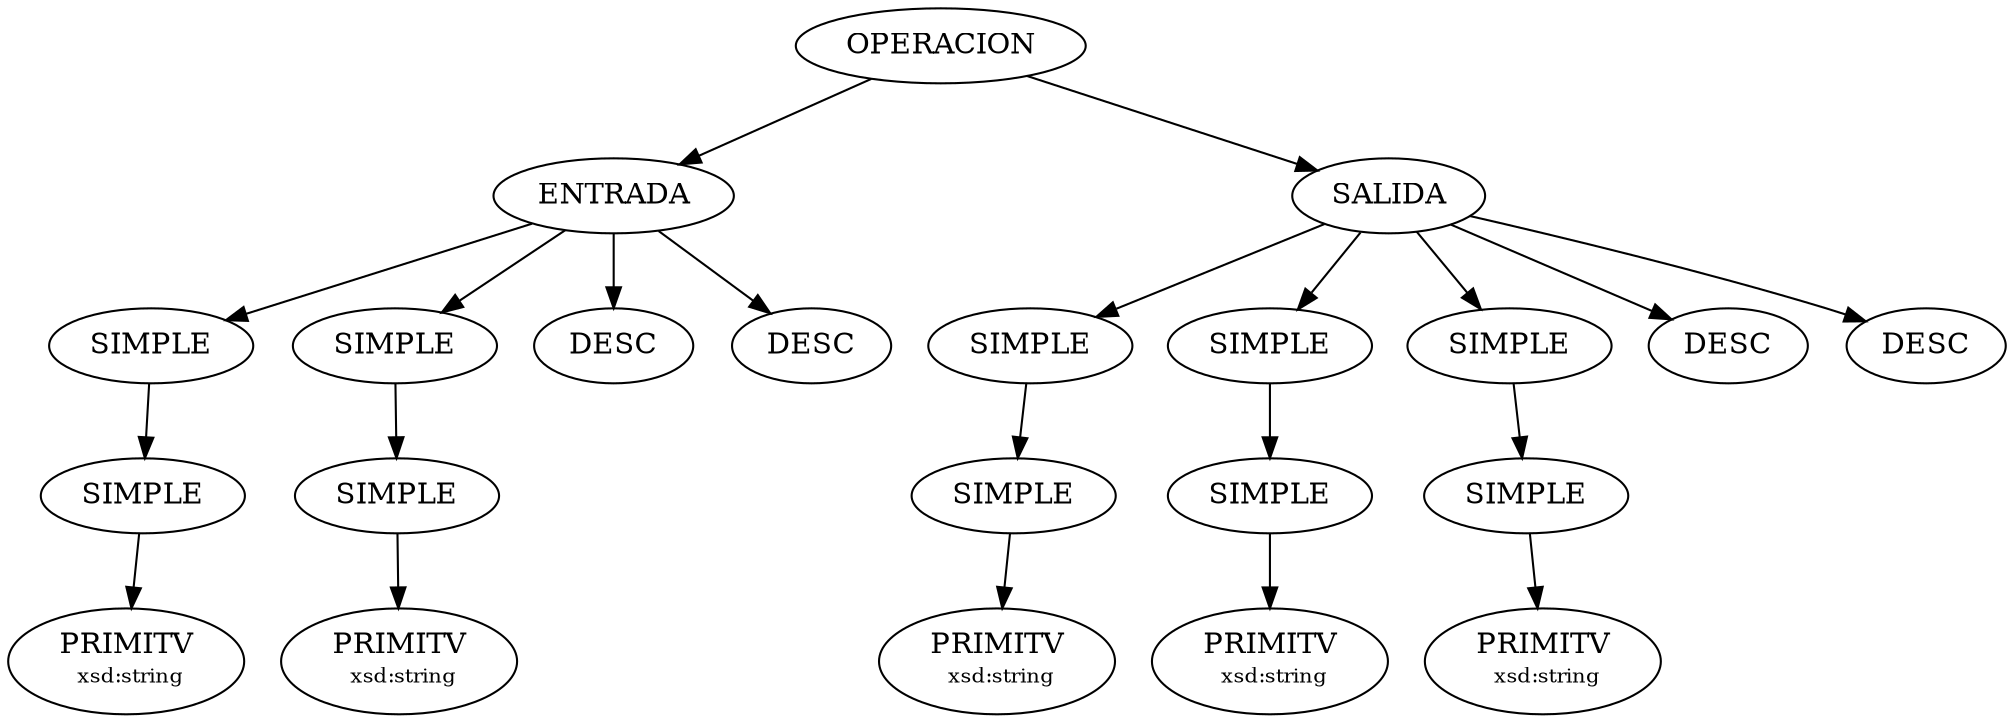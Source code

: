 digraph G
{
N0R0n0 [label="OPERACION"];
N1R0n0 [label="ENTRADA"];
N2R1n0 [label="SIMPLE"];
N3R3n0 [label="SIMPLE"];
N4R3n0 [label=<PRIMITV<BR/> <FONT POINT-SIZE="10">xsd:string</FONT>>];
N2R1n1 [label="SIMPLE"];
N3R4n0 [label="SIMPLE"];
N4R4n0 [label=<PRIMITV<BR/> <FONT POINT-SIZE="10">xsd:string</FONT>>];
N2R1n2 [label=<DESC>];
N2R1n3 [label=<DESC>];
N1R0n1 [label="SALIDA"];
N2R0n0 [label="SIMPLE"];
N3R1n0 [label="SIMPLE"];
N4R1n0 [label=<PRIMITV<BR/> <FONT POINT-SIZE="10">xsd:string</FONT>>];
N2R0n1 [label="SIMPLE"];
N3R0n0 [label="SIMPLE"];
N4R0n0 [label=<PRIMITV<BR/> <FONT POINT-SIZE="10">xsd:string</FONT>>];
N2R0n2 [label="SIMPLE"];
N3R2n0 [label="SIMPLE"];
N4R2n0 [label=<PRIMITV<BR/> <FONT POINT-SIZE="10">xsd:string</FONT>>];
N2R0n3 [label=<DESC>];
N2R0n4 [label=<DESC>];

N0R0n0 -> N1R0n0;
N1R0n0 -> N2R1n0;
N2R1n0 -> N3R3n0;
N3R3n0 -> N4R3n0;
N1R0n0 -> N2R1n1;
N2R1n1 -> N3R4n0;
N3R4n0 -> N4R4n0;
N1R0n0 -> N2R1n2;
N1R0n0 -> N2R1n3;
N0R0n0 -> N1R0n1;
N1R0n1 -> N2R0n0;
N2R0n0 -> N3R1n0;
N3R1n0 -> N4R1n0;
N1R0n1 -> N2R0n1;
N2R0n1 -> N3R0n0;
N3R0n0 -> N4R0n0;
N1R0n1 -> N2R0n2;
N2R0n2 -> N3R2n0;
N3R2n0 -> N4R2n0;
N1R0n1 -> N2R0n3;
N1R0n1 -> N2R0n4;

}
